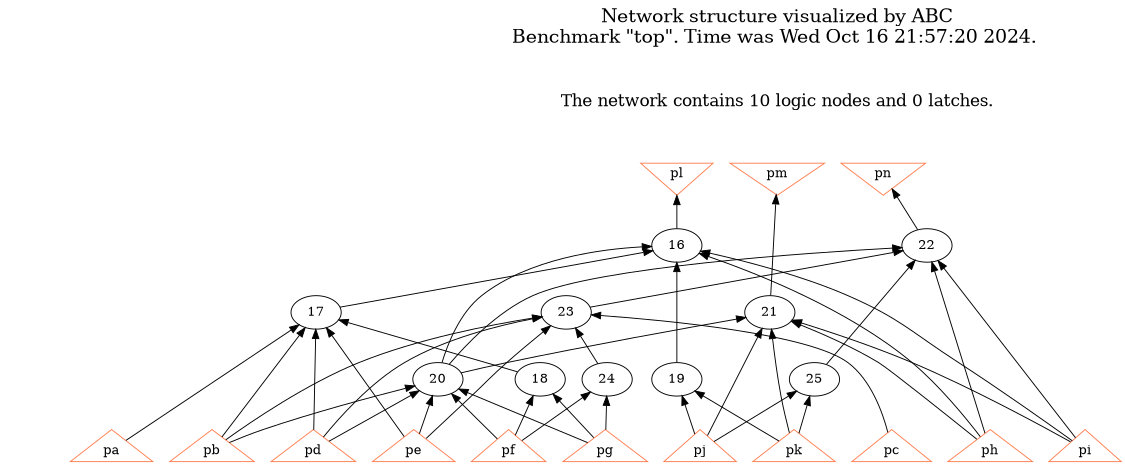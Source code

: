 # Network structure generated by ABC

digraph network {
size = "7.5,10";
center = true;
edge [dir = back];

{
  node [shape = plaintext];
  edge [style = invis];
  LevelTitle1 [label=""];
  LevelTitle2 [label=""];
  Level4 [label = ""];
  Level3 [label = ""];
  Level2 [label = ""];
  Level1 [label = ""];
  Level0 [label = ""];
  LevelTitle1 ->  LevelTitle2 ->  Level4 ->  Level3 ->  Level2 ->  Level1 ->  Level0;
}

{
  rank = same;
  LevelTitle1;
  title1 [shape=plaintext,
          fontsize=20,
          fontname = "Times-Roman",
          label="Network structure visualized by ABC\nBenchmark \"top\". Time was Wed Oct 16 21:57:20 2024. "
         ];
}

{
  rank = same;
  LevelTitle2;
  title2 [shape=plaintext,
          fontsize=18,
          fontname = "Times-Roman",
          label="The network contains 10 logic nodes and 0 latches.\n"
         ];
}

{
  rank = same;
  Level4;
  Node12 [label = "pl", shape = invtriangle, color = coral, fillcolor = coral];
  Node13 [label = "pm", shape = invtriangle, color = coral, fillcolor = coral];
  Node14 [label = "pn", shape = invtriangle, color = coral, fillcolor = coral];
}

{
  rank = same;
  Level3;
  Node16 [label = "16\n", shape = ellipse];
  Node22 [label = "22\n", shape = ellipse];
}

{
  rank = same;
  Level2;
  Node17 [label = "17\n", shape = ellipse];
  Node21 [label = "21\n", shape = ellipse];
  Node23 [label = "23\n", shape = ellipse];
}

{
  rank = same;
  Level1;
  Node18 [label = "18\n", shape = ellipse];
  Node19 [label = "19\n", shape = ellipse];
  Node20 [label = "20\n", shape = ellipse];
  Node24 [label = "24\n", shape = ellipse];
  Node25 [label = "25\n", shape = ellipse];
}

{
  rank = same;
  Level0;
  Node1 [label = "pa", shape = triangle, color = coral, fillcolor = coral];
  Node2 [label = "pb", shape = triangle, color = coral, fillcolor = coral];
  Node3 [label = "pc", shape = triangle, color = coral, fillcolor = coral];
  Node4 [label = "pd", shape = triangle, color = coral, fillcolor = coral];
  Node5 [label = "pe", shape = triangle, color = coral, fillcolor = coral];
  Node6 [label = "pf", shape = triangle, color = coral, fillcolor = coral];
  Node7 [label = "pg", shape = triangle, color = coral, fillcolor = coral];
  Node8 [label = "ph", shape = triangle, color = coral, fillcolor = coral];
  Node9 [label = "pi", shape = triangle, color = coral, fillcolor = coral];
  Node10 [label = "pj", shape = triangle, color = coral, fillcolor = coral];
  Node11 [label = "pk", shape = triangle, color = coral, fillcolor = coral];
}

title1 -> title2 [style = invis];
title2 -> Node12 [style = invis];
title2 -> Node13 [style = invis];
title2 -> Node14 [style = invis];
Node12 -> Node13 [style = invis];
Node13 -> Node14 [style = invis];
Node12 -> Node16 [style = solid];
Node13 -> Node21 [style = solid];
Node14 -> Node22 [style = solid];
Node16 -> Node17 [style = solid];
Node16 -> Node19 [style = solid];
Node16 -> Node20 [style = solid];
Node16 -> Node8 [style = solid];
Node16 -> Node9 [style = solid];
Node17 -> Node18 [style = solid];
Node17 -> Node1 [style = solid];
Node17 -> Node2 [style = solid];
Node17 -> Node4 [style = solid];
Node17 -> Node5 [style = solid];
Node18 -> Node6 [style = solid];
Node18 -> Node7 [style = solid];
Node19 -> Node10 [style = solid];
Node19 -> Node11 [style = solid];
Node20 -> Node2 [style = solid];
Node20 -> Node4 [style = solid];
Node20 -> Node5 [style = solid];
Node20 -> Node6 [style = solid];
Node20 -> Node7 [style = solid];
Node21 -> Node20 [style = solid];
Node21 -> Node8 [style = solid];
Node21 -> Node9 [style = solid];
Node21 -> Node10 [style = solid];
Node21 -> Node11 [style = solid];
Node22 -> Node23 [style = solid];
Node22 -> Node20 [style = solid];
Node22 -> Node25 [style = solid];
Node22 -> Node8 [style = solid];
Node22 -> Node9 [style = solid];
Node23 -> Node24 [style = solid];
Node23 -> Node2 [style = solid];
Node23 -> Node3 [style = solid];
Node23 -> Node4 [style = solid];
Node23 -> Node5 [style = solid];
Node24 -> Node6 [style = solid];
Node24 -> Node7 [style = solid];
Node25 -> Node10 [style = solid];
Node25 -> Node11 [style = solid];
}

